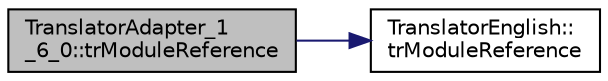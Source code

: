 digraph "TranslatorAdapter_1_6_0::trModuleReference"
{
 // LATEX_PDF_SIZE
  edge [fontname="Helvetica",fontsize="10",labelfontname="Helvetica",labelfontsize="10"];
  node [fontname="Helvetica",fontsize="10",shape=record];
  rankdir="LR";
  Node1 [label="TranslatorAdapter_1\l_6_0::trModuleReference",height=0.2,width=0.4,color="black", fillcolor="grey75", style="filled", fontcolor="black",tooltip=" "];
  Node1 -> Node2 [color="midnightblue",fontsize="10",style="solid",fontname="Helvetica"];
  Node2 [label="TranslatorEnglish::\ltrModuleReference",height=0.2,width=0.4,color="black", fillcolor="white", style="filled",URL="$classTranslatorEnglish.html#a4c9a2259733ab6d31f08f129397cd910",tooltip=" "];
}
